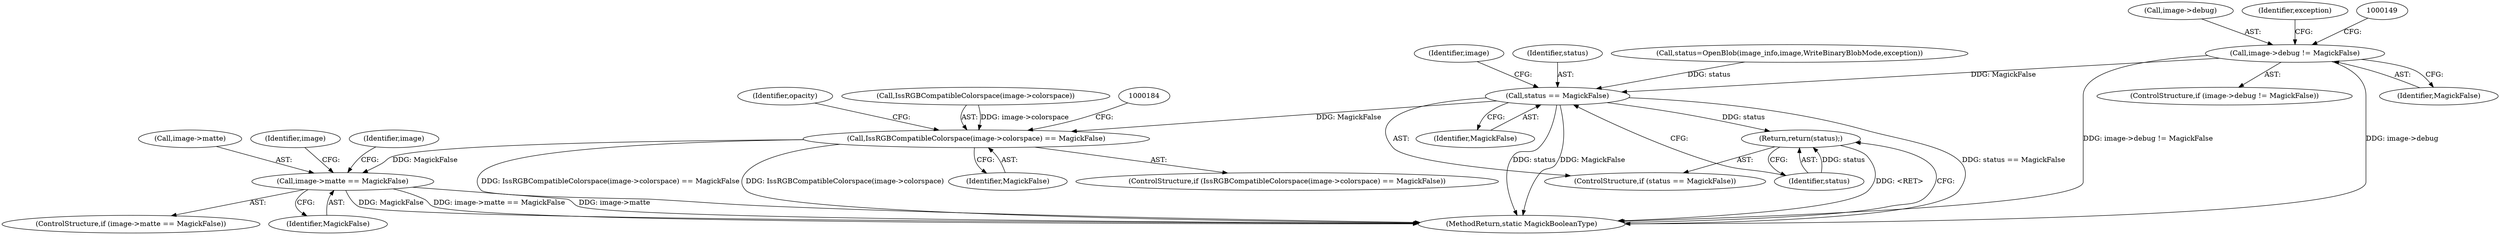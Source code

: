 digraph "0_ImageMagick_10b3823a7619ed22d42764733eb052c4159bc8c1_1@pointer" {
"1000143" [label="(Call,image->debug != MagickFalse)"];
"1000171" [label="(Call,status == MagickFalse)"];
"1000174" [label="(Return,return(status);)"];
"1000177" [label="(Call,IssRGBCompatibleColorspace(image->colorspace) == MagickFalse)"];
"1000193" [label="(Call,image->matte == MagickFalse)"];
"1000203" [label="(Identifier,image)"];
"1000192" [label="(ControlStructure,if (image->matte == MagickFalse))"];
"1000172" [label="(Identifier,status)"];
"1000142" [label="(ControlStructure,if (image->debug != MagickFalse))"];
"1000588" [label="(MethodReturn,static MagickBooleanType)"];
"1000193" [label="(Call,image->matte == MagickFalse)"];
"1000189" [label="(Identifier,opacity)"];
"1000224" [label="(Identifier,image)"];
"1000170" [label="(ControlStructure,if (status == MagickFalse))"];
"1000175" [label="(Identifier,status)"];
"1000197" [label="(Identifier,MagickFalse)"];
"1000163" [label="(Call,status=OpenBlob(image_info,image,WriteBinaryBlobMode,exception))"];
"1000144" [label="(Call,image->debug)"];
"1000176" [label="(ControlStructure,if (IssRGBCompatibleColorspace(image->colorspace) == MagickFalse))"];
"1000177" [label="(Call,IssRGBCompatibleColorspace(image->colorspace) == MagickFalse)"];
"1000143" [label="(Call,image->debug != MagickFalse)"];
"1000147" [label="(Identifier,MagickFalse)"];
"1000180" [label="(Identifier,image)"];
"1000194" [label="(Call,image->matte)"];
"1000178" [label="(Call,IssRGBCompatibleColorspace(image->colorspace))"];
"1000174" [label="(Return,return(status);)"];
"1000158" [label="(Identifier,exception)"];
"1000171" [label="(Call,status == MagickFalse)"];
"1000173" [label="(Identifier,MagickFalse)"];
"1000182" [label="(Identifier,MagickFalse)"];
"1000143" -> "1000142"  [label="AST: "];
"1000143" -> "1000147"  [label="CFG: "];
"1000144" -> "1000143"  [label="AST: "];
"1000147" -> "1000143"  [label="AST: "];
"1000149" -> "1000143"  [label="CFG: "];
"1000158" -> "1000143"  [label="CFG: "];
"1000143" -> "1000588"  [label="DDG: image->debug"];
"1000143" -> "1000588"  [label="DDG: image->debug != MagickFalse"];
"1000143" -> "1000171"  [label="DDG: MagickFalse"];
"1000171" -> "1000170"  [label="AST: "];
"1000171" -> "1000173"  [label="CFG: "];
"1000172" -> "1000171"  [label="AST: "];
"1000173" -> "1000171"  [label="AST: "];
"1000175" -> "1000171"  [label="CFG: "];
"1000180" -> "1000171"  [label="CFG: "];
"1000171" -> "1000588"  [label="DDG: status"];
"1000171" -> "1000588"  [label="DDG: MagickFalse"];
"1000171" -> "1000588"  [label="DDG: status == MagickFalse"];
"1000163" -> "1000171"  [label="DDG: status"];
"1000171" -> "1000174"  [label="DDG: status"];
"1000171" -> "1000177"  [label="DDG: MagickFalse"];
"1000174" -> "1000170"  [label="AST: "];
"1000174" -> "1000175"  [label="CFG: "];
"1000175" -> "1000174"  [label="AST: "];
"1000588" -> "1000174"  [label="CFG: "];
"1000174" -> "1000588"  [label="DDG: <RET>"];
"1000175" -> "1000174"  [label="DDG: status"];
"1000177" -> "1000176"  [label="AST: "];
"1000177" -> "1000182"  [label="CFG: "];
"1000178" -> "1000177"  [label="AST: "];
"1000182" -> "1000177"  [label="AST: "];
"1000184" -> "1000177"  [label="CFG: "];
"1000189" -> "1000177"  [label="CFG: "];
"1000177" -> "1000588"  [label="DDG: IssRGBCompatibleColorspace(image->colorspace)"];
"1000177" -> "1000588"  [label="DDG: IssRGBCompatibleColorspace(image->colorspace) == MagickFalse"];
"1000178" -> "1000177"  [label="DDG: image->colorspace"];
"1000177" -> "1000193"  [label="DDG: MagickFalse"];
"1000193" -> "1000192"  [label="AST: "];
"1000193" -> "1000197"  [label="CFG: "];
"1000194" -> "1000193"  [label="AST: "];
"1000197" -> "1000193"  [label="AST: "];
"1000203" -> "1000193"  [label="CFG: "];
"1000224" -> "1000193"  [label="CFG: "];
"1000193" -> "1000588"  [label="DDG: image->matte"];
"1000193" -> "1000588"  [label="DDG: MagickFalse"];
"1000193" -> "1000588"  [label="DDG: image->matte == MagickFalse"];
}
